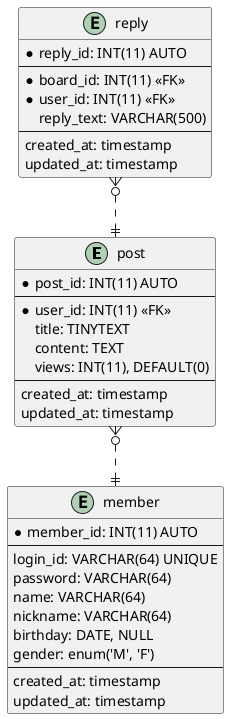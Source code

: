 @startuml

entity "post" as post {
	*post_id: INT(11) AUTO
	--
	*user_id: INT(11) <<FK>>
	title: TINYTEXT
	content: TEXT
	views: INT(11), DEFAULT(0)
	--
	created_at: timestamp
	updated_at: timestamp
}

entity "member" as member {
	*member_id: INT(11) AUTO
	--
	login_id: VARCHAR(64) UNIQUE
	password: VARCHAR(64)
	name: VARCHAR(64)
	nickname: VARCHAR(64)
	birthday: DATE, NULL
	gender: enum('M', 'F')
	--
	created_at: timestamp
	updated_at: timestamp
}

entity "reply" as reply {
	*reply_id: INT(11) AUTO
	--
	*board_id: INT(11) <<FK>>
	*user_id: INT(11) <<FK>>
	reply_text: VARCHAR(500)
	--
	created_at: timestamp
	updated_at: timestamp
}

post	}o..||	member
reply	}o..||	post

@enduml
